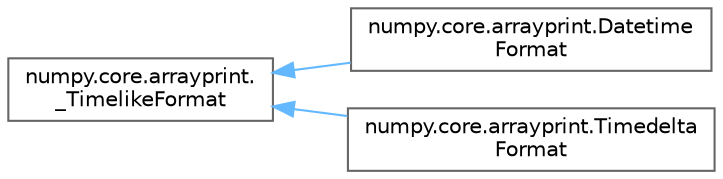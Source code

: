 digraph "Graphical Class Hierarchy"
{
 // LATEX_PDF_SIZE
  bgcolor="transparent";
  edge [fontname=Helvetica,fontsize=10,labelfontname=Helvetica,labelfontsize=10];
  node [fontname=Helvetica,fontsize=10,shape=box,height=0.2,width=0.4];
  rankdir="LR";
  Node0 [id="Node000000",label="numpy.core.arrayprint.\l_TimelikeFormat",height=0.2,width=0.4,color="grey40", fillcolor="white", style="filled",URL="$d9/dcc/classnumpy_1_1core_1_1arrayprint_1_1__TimelikeFormat.html",tooltip=" "];
  Node0 -> Node1 [id="edge4213_Node000000_Node000001",dir="back",color="steelblue1",style="solid",tooltip=" "];
  Node1 [id="Node000001",label="numpy.core.arrayprint.Datetime\lFormat",height=0.2,width=0.4,color="grey40", fillcolor="white", style="filled",URL="$d3/d59/classnumpy_1_1core_1_1arrayprint_1_1DatetimeFormat.html",tooltip=" "];
  Node0 -> Node2 [id="edge4214_Node000000_Node000002",dir="back",color="steelblue1",style="solid",tooltip=" "];
  Node2 [id="Node000002",label="numpy.core.arrayprint.Timedelta\lFormat",height=0.2,width=0.4,color="grey40", fillcolor="white", style="filled",URL="$de/d21/classnumpy_1_1core_1_1arrayprint_1_1TimedeltaFormat.html",tooltip=" "];
}
